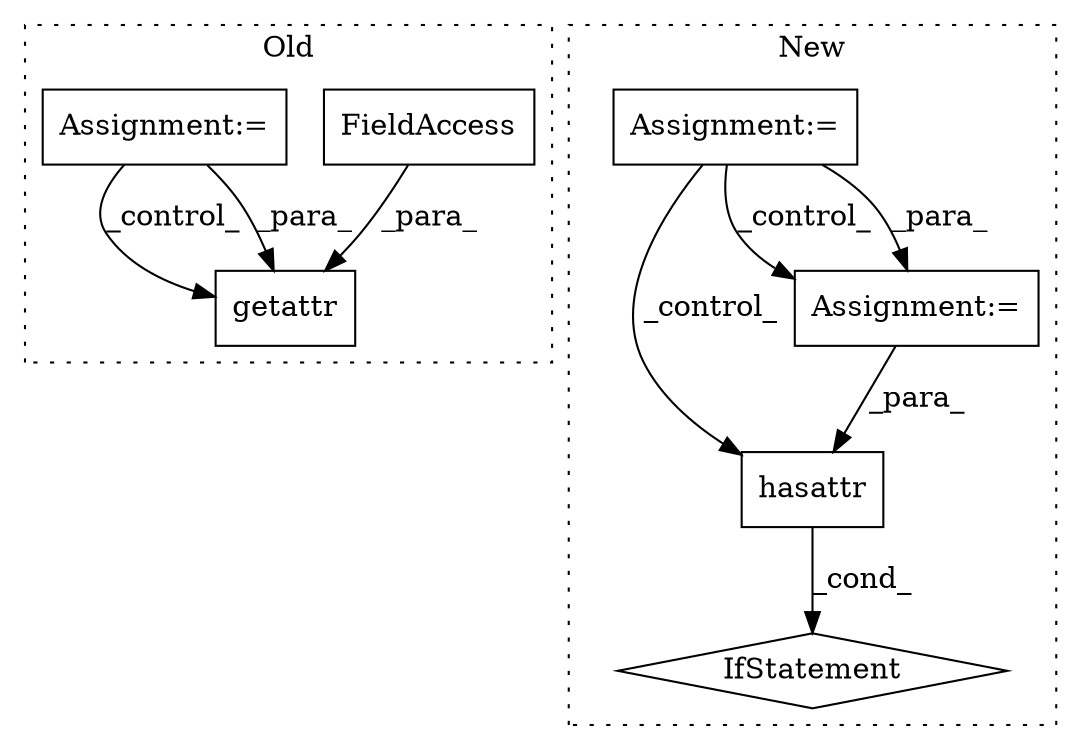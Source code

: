 digraph G {
subgraph cluster0 {
1 [label="getattr" a="32" s="1213,1229" l="8,1" shape="box"];
4 [label="FieldAccess" a="22" s="1223" l="6" shape="box"];
5 [label="Assignment:=" a="7" s="927" l="12" shape="box"];
label = "Old";
style="dotted";
}
subgraph cluster1 {
2 [label="hasattr" a="32" s="2223,2247" l="8,1" shape="box"];
3 [label="IfStatement" a="25" s="2219,2248" l="4,2" shape="diamond"];
6 [label="Assignment:=" a="7" s="2163" l="1" shape="box"];
7 [label="Assignment:=" a="7" s="1981,2057" l="53,2" shape="box"];
label = "New";
style="dotted";
}
2 -> 3 [label="_cond_"];
4 -> 1 [label="_para_"];
5 -> 1 [label="_control_"];
5 -> 1 [label="_para_"];
6 -> 2 [label="_para_"];
7 -> 2 [label="_control_"];
7 -> 6 [label="_control_"];
7 -> 6 [label="_para_"];
}